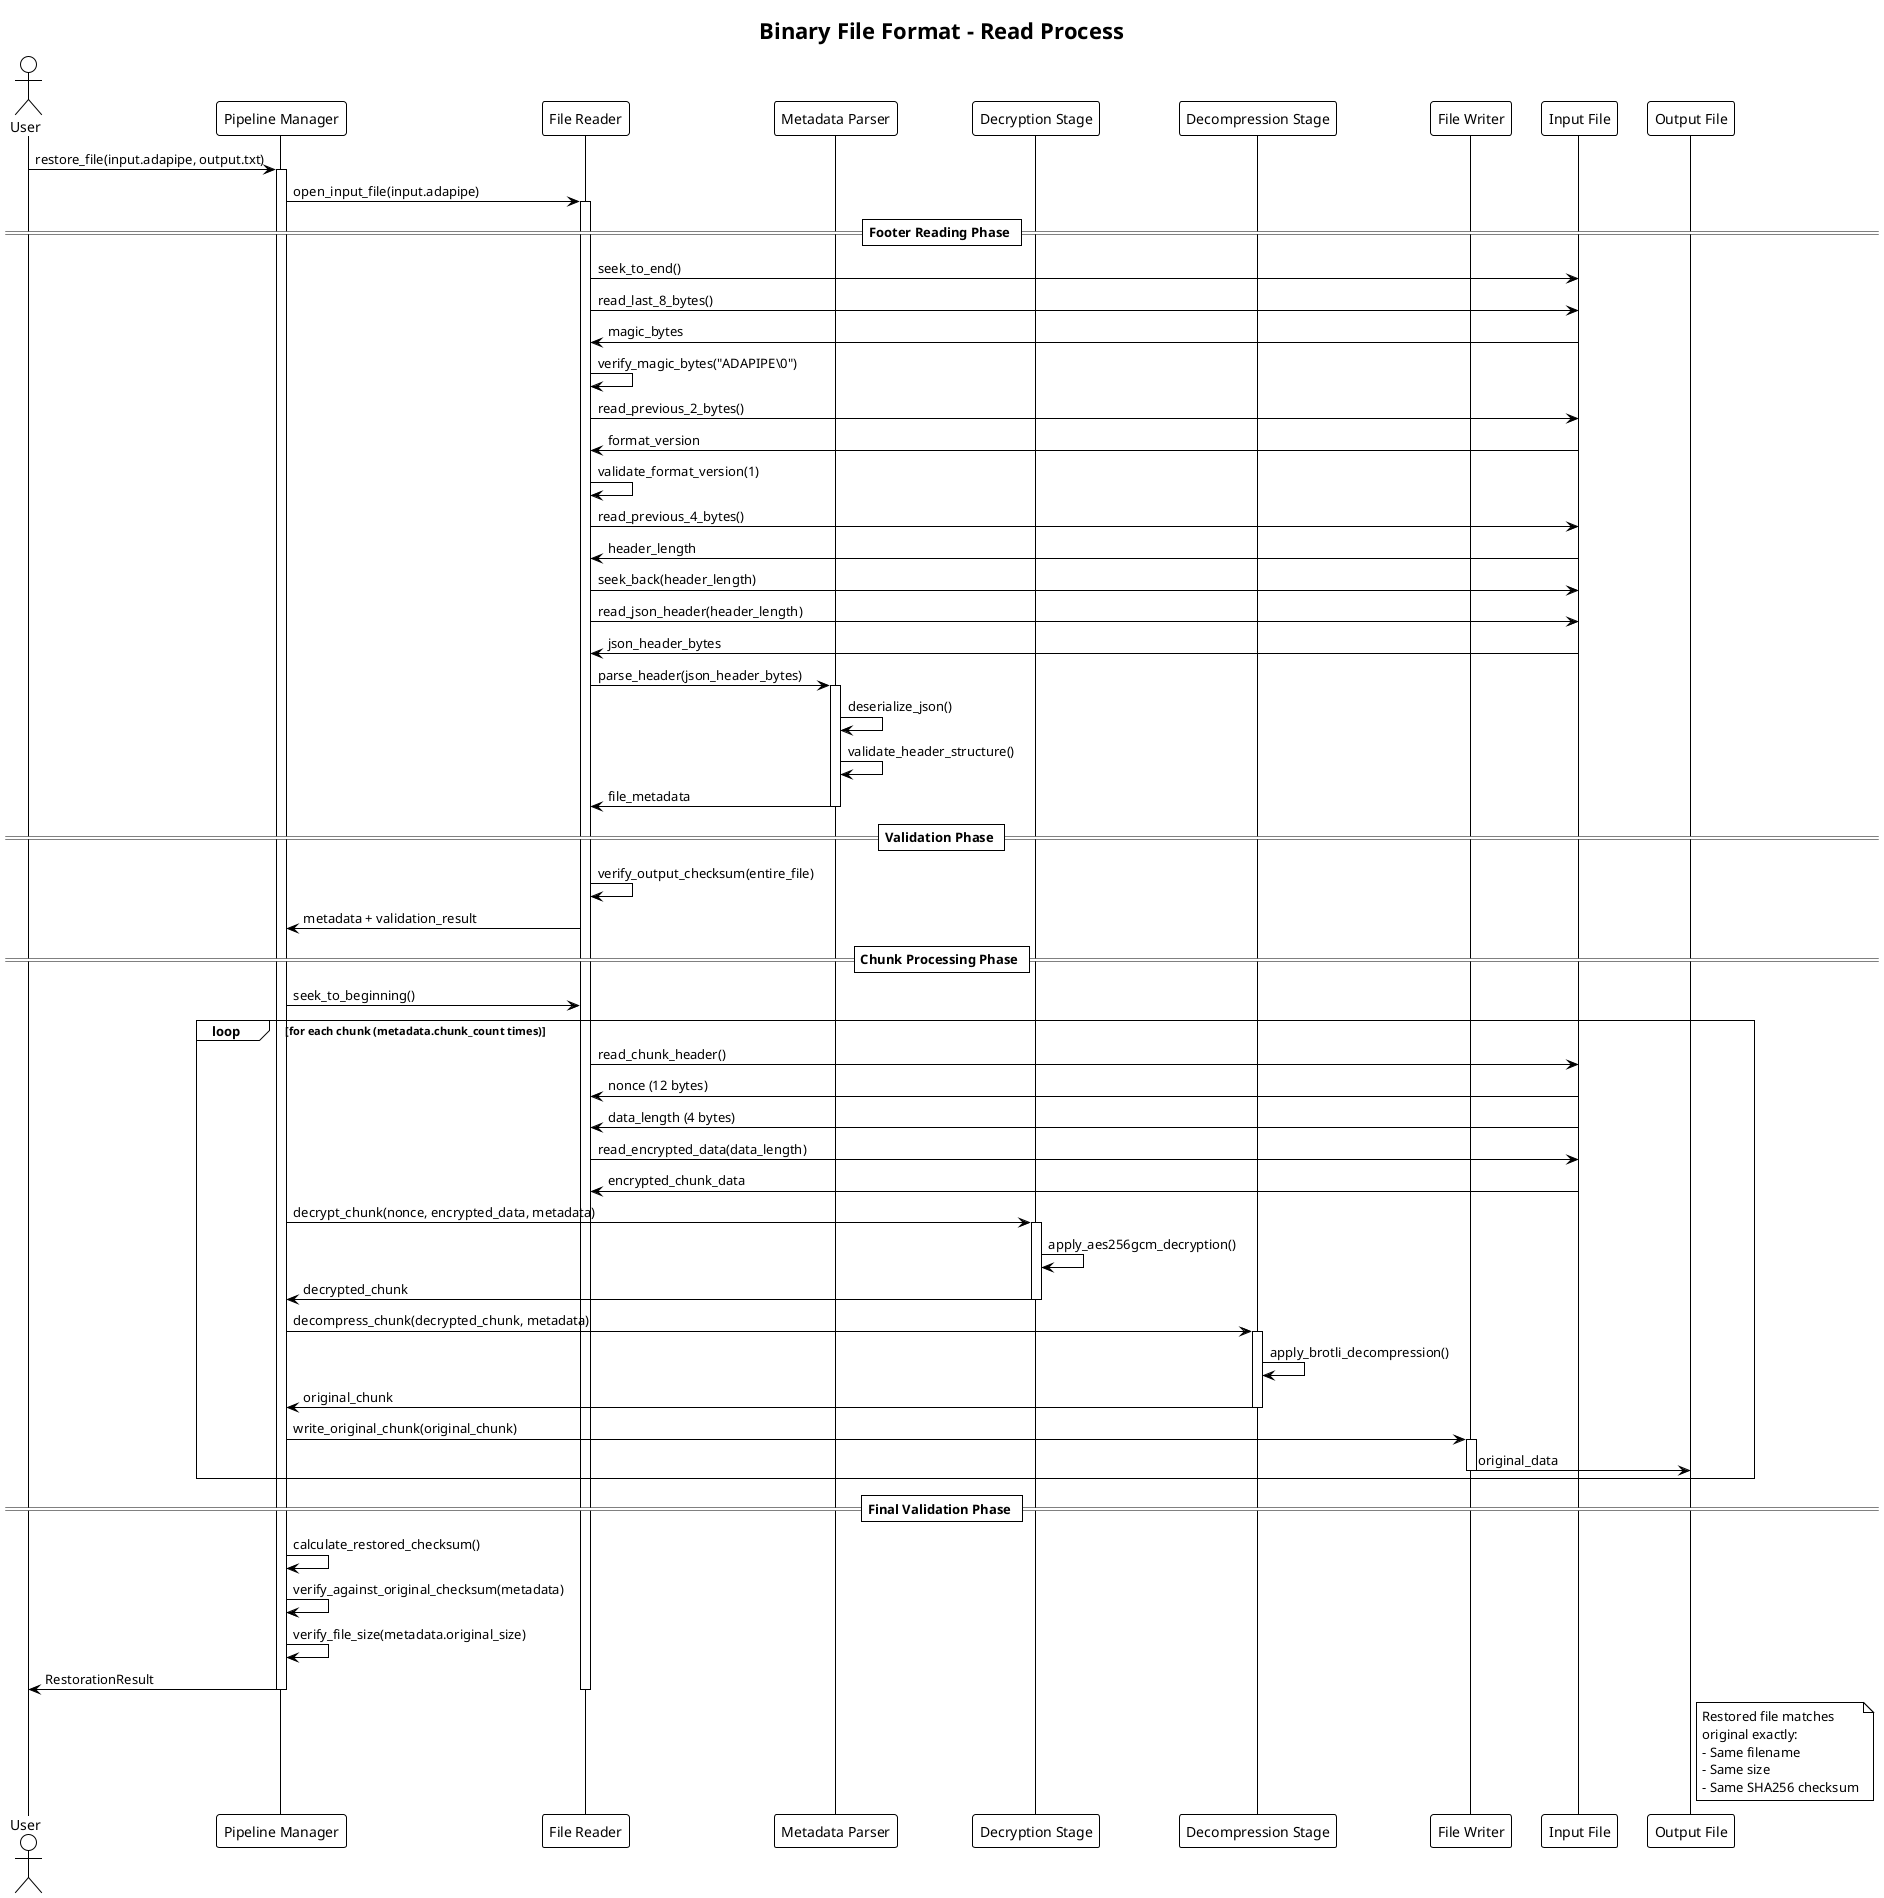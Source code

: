 @startuml Binary Format Read Sequence
!theme plain
title Binary File Format - Read Process

actor User
participant "Pipeline Manager" as PM
participant "File Reader" as FR
participant "Metadata Parser" as MP
participant "Decryption Stage" as DS
participant "Decompression Stage" as DCS
participant "File Writer" as FW
participant "Input File" as IF
participant "Output File" as OF

User -> PM: restore_file(input.adapipe, output.txt)
activate PM

PM -> FR: open_input_file(input.adapipe)
activate FR

== Footer Reading Phase ==
FR -> IF: seek_to_end()
FR -> IF: read_last_8_bytes()
IF -> FR: magic_bytes
FR -> FR: verify_magic_bytes("ADAPIPE\0")

FR -> IF: read_previous_2_bytes()
IF -> FR: format_version
FR -> FR: validate_format_version(1)

FR -> IF: read_previous_4_bytes()
IF -> FR: header_length

FR -> IF: seek_back(header_length)
FR -> IF: read_json_header(header_length)
IF -> FR: json_header_bytes

FR -> MP: parse_header(json_header_bytes)
activate MP
MP -> MP: deserialize_json()
MP -> MP: validate_header_structure()
MP -> FR: file_metadata
deactivate MP

== Validation Phase ==
FR -> FR: verify_output_checksum(entire_file)
FR -> PM: metadata + validation_result

== Chunk Processing Phase ==
PM -> FR: seek_to_beginning()

loop for each chunk (metadata.chunk_count times)
    FR -> IF: read_chunk_header()
    IF -> FR: nonce (12 bytes)
    IF -> FR: data_length (4 bytes)
    
    FR -> IF: read_encrypted_data(data_length)
    IF -> FR: encrypted_chunk_data
    
    PM -> DS: decrypt_chunk(nonce, encrypted_data, metadata)
    activate DS
    DS -> DS: apply_aes256gcm_decryption()
    DS -> PM: decrypted_chunk
    deactivate DS
    
    PM -> DCS: decompress_chunk(decrypted_chunk, metadata)
    activate DCS
    DCS -> DCS: apply_brotli_decompression()
    DCS -> PM: original_chunk
    deactivate DCS
    
    PM -> FW: write_original_chunk(original_chunk)
    activate FW
    FW -> OF: original_data
    deactivate FW
end

== Final Validation Phase ==
PM -> PM: calculate_restored_checksum()
PM -> PM: verify_against_original_checksum(metadata)
PM -> PM: verify_file_size(metadata.original_size)

PM -> User: RestorationResult
deactivate PM
deactivate FR

note right of OF
Restored file matches 
original exactly:
- Same filename
- Same size  
- Same SHA256 checksum
end note

@enduml
